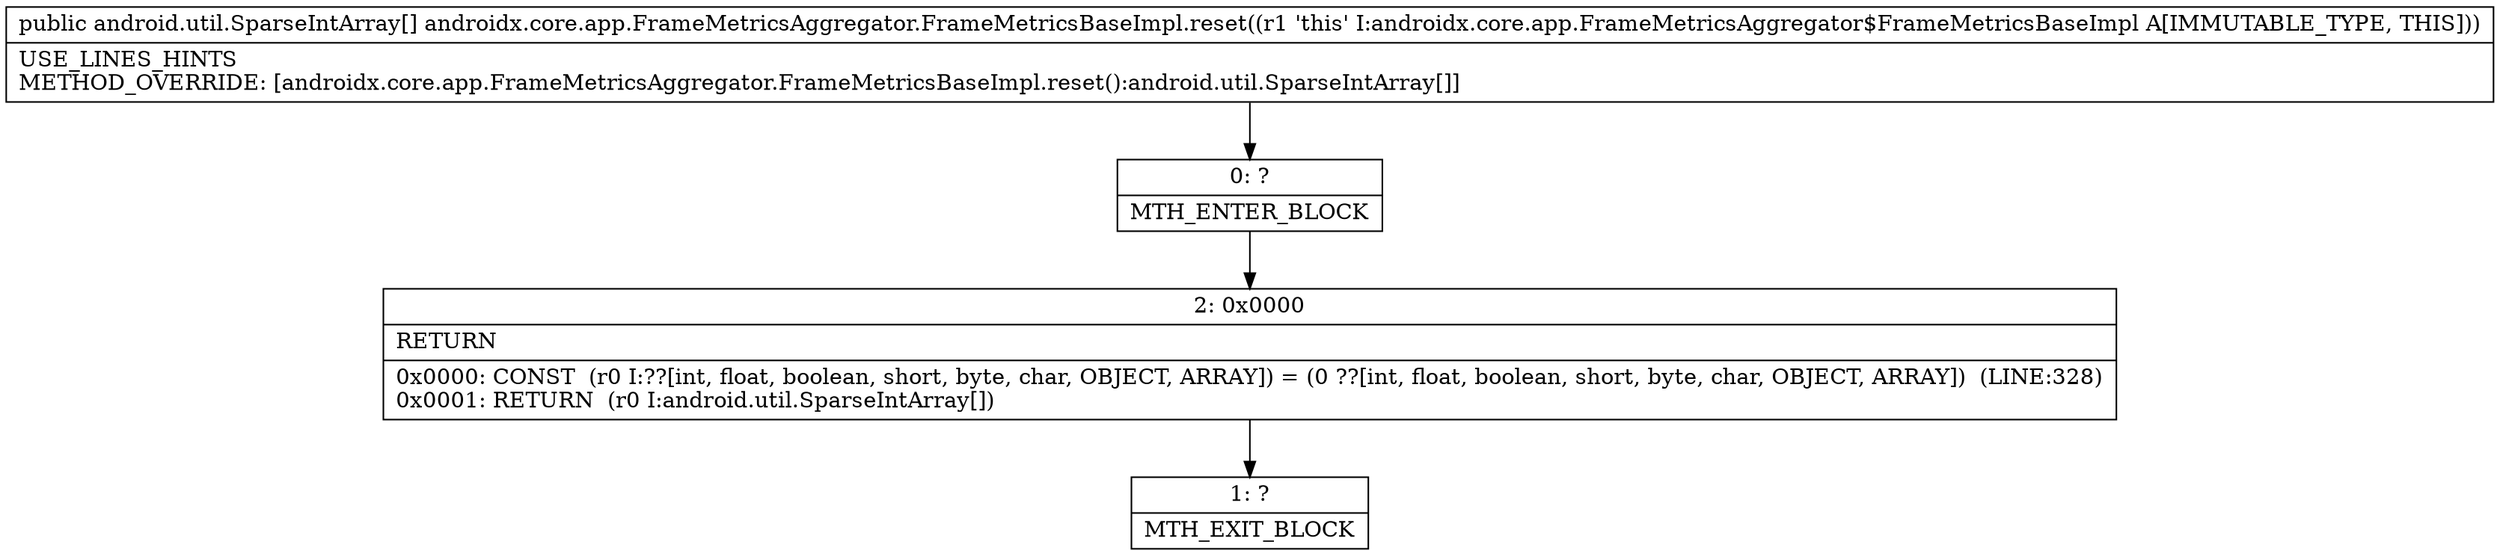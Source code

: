 digraph "CFG forandroidx.core.app.FrameMetricsAggregator.FrameMetricsBaseImpl.reset()[Landroid\/util\/SparseIntArray;" {
Node_0 [shape=record,label="{0\:\ ?|MTH_ENTER_BLOCK\l}"];
Node_2 [shape=record,label="{2\:\ 0x0000|RETURN\l|0x0000: CONST  (r0 I:??[int, float, boolean, short, byte, char, OBJECT, ARRAY]) = (0 ??[int, float, boolean, short, byte, char, OBJECT, ARRAY])  (LINE:328)\l0x0001: RETURN  (r0 I:android.util.SparseIntArray[]) \l}"];
Node_1 [shape=record,label="{1\:\ ?|MTH_EXIT_BLOCK\l}"];
MethodNode[shape=record,label="{public android.util.SparseIntArray[] androidx.core.app.FrameMetricsAggregator.FrameMetricsBaseImpl.reset((r1 'this' I:androidx.core.app.FrameMetricsAggregator$FrameMetricsBaseImpl A[IMMUTABLE_TYPE, THIS]))  | USE_LINES_HINTS\lMETHOD_OVERRIDE: [androidx.core.app.FrameMetricsAggregator.FrameMetricsBaseImpl.reset():android.util.SparseIntArray[]]\l}"];
MethodNode -> Node_0;Node_0 -> Node_2;
Node_2 -> Node_1;
}

